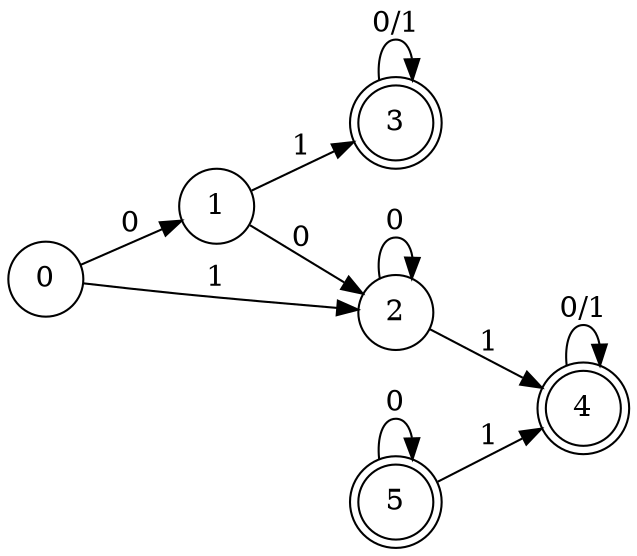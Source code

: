 digraph{
rankdir = "LR";
//Nodos
node[shape=circle] Node0 [label="0"];
node[shape=circle] Node1 [label="1"];
node[shape=circle] Node2 [label="2"];
node[shape=doublecircle] Node3 [label="3"];
node[shape=doublecircle] Node4 [label="4"];
node[shape=doublecircle] Node5 [label="5"];
//Transiciones
Node0->Node1 [label="0"];
Node0->Node2 [label="1"];
Node1->Node3 [label="1"];
Node1->Node2 [label="0"];
Node2->Node2 [label="0"];
Node2->Node4 [label="1"];
Node3->Node3 [label="0/1"];
Node4->Node4 [label="0/1"];
Node5->Node5 [label="0"];
Node5->Node4 [label="1"];
}
